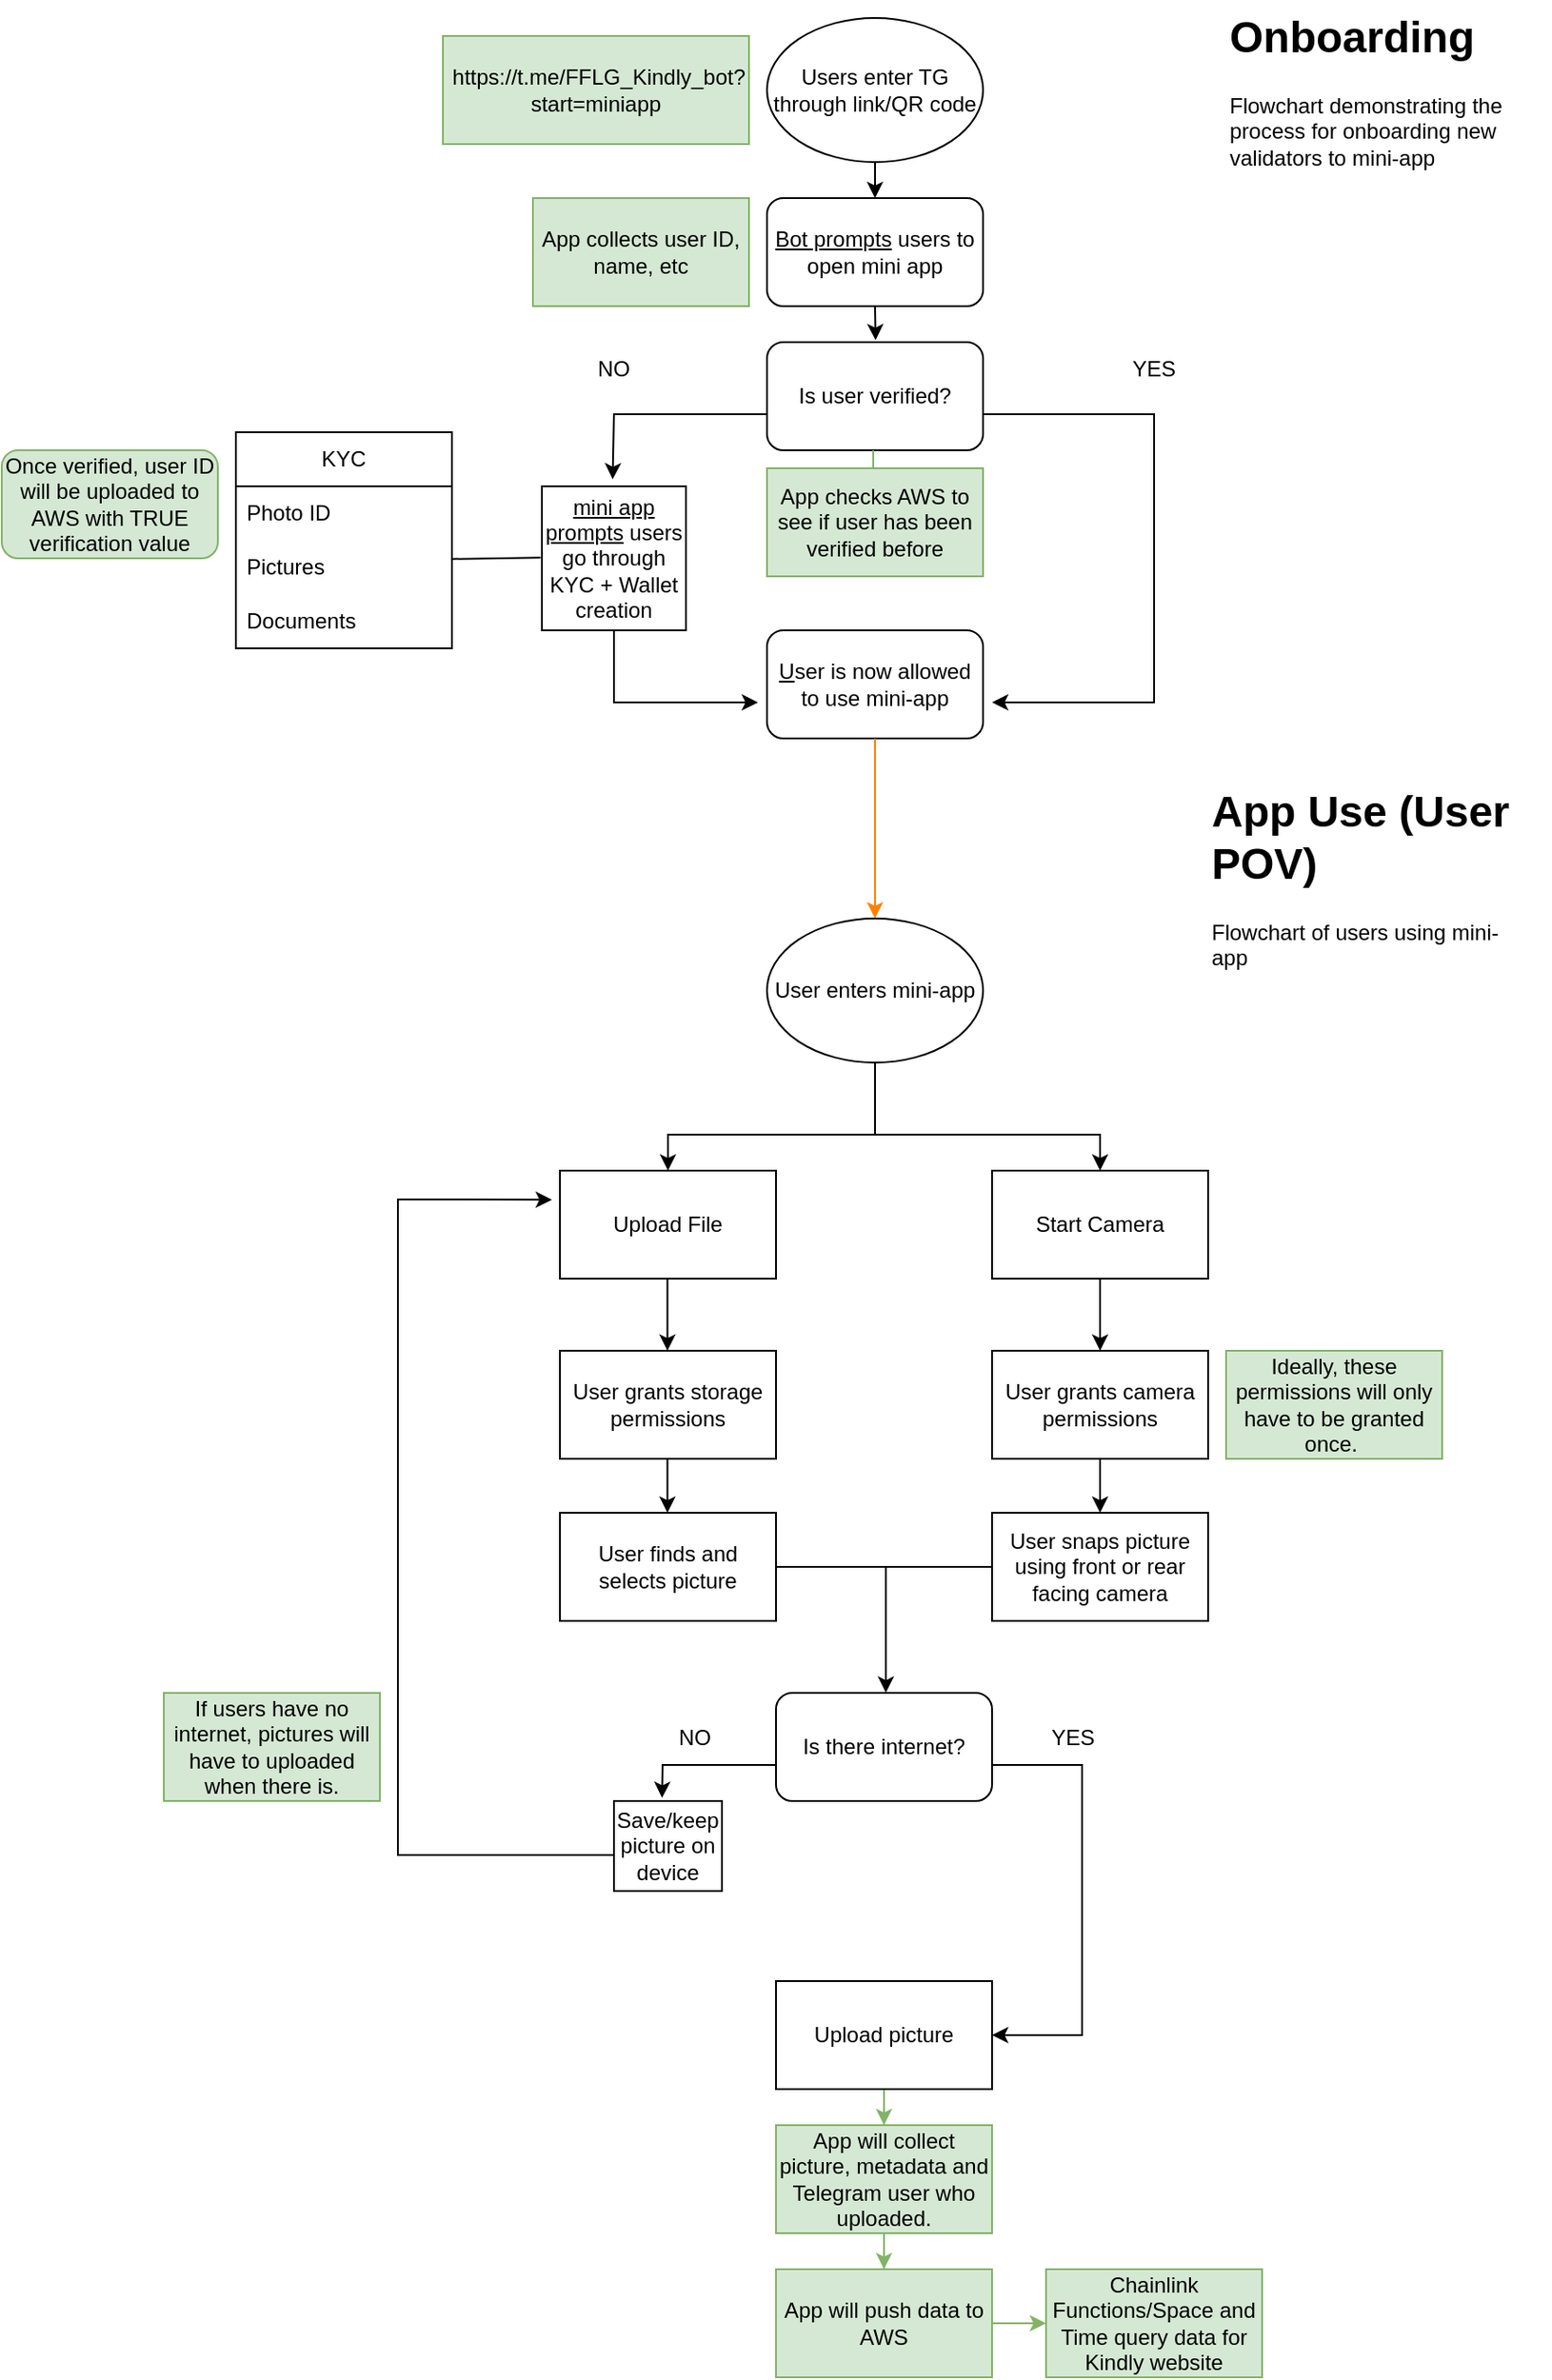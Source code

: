 <mxfile version="24.3.1" type="github" pages="2">
  <diagram name="Page-1" id="pBbTRJXqXZo4k6cFpGII">
    <mxGraphModel dx="2284" dy="786" grid="1" gridSize="10" guides="1" tooltips="1" connect="1" arrows="1" fold="1" page="1" pageScale="1" pageWidth="850" pageHeight="1400" math="0" shadow="0">
      <root>
        <mxCell id="0" />
        <mxCell id="1" parent="0" />
        <mxCell id="UGfW0L7oNal3inAN7M51-1" value="Users enter TG through link/QR code" style="ellipse;whiteSpace=wrap;html=1;" parent="1" vertex="1">
          <mxGeometry x="365" y="20" width="120" height="80" as="geometry" />
        </mxCell>
        <mxCell id="UGfW0L7oNal3inAN7M51-2" value="" style="endArrow=classic;html=1;rounded=0;" parent="1" edge="1">
          <mxGeometry width="50" height="50" relative="1" as="geometry">
            <mxPoint x="425" y="100" as="sourcePoint" />
            <mxPoint x="425" y="120" as="targetPoint" />
          </mxGeometry>
        </mxCell>
        <mxCell id="UGfW0L7oNal3inAN7M51-3" value="Is user verified?" style="rounded=1;whiteSpace=wrap;html=1;" parent="1" vertex="1">
          <mxGeometry x="365" y="200" width="120" height="60" as="geometry" />
        </mxCell>
        <mxCell id="UGfW0L7oNal3inAN7M51-4" value="YES" style="text;html=1;align=center;verticalAlign=middle;whiteSpace=wrap;rounded=0;" parent="1" vertex="1">
          <mxGeometry x="550" y="200" width="60" height="30" as="geometry" />
        </mxCell>
        <mxCell id="UGfW0L7oNal3inAN7M51-5" value="NO" style="text;html=1;align=center;verticalAlign=middle;whiteSpace=wrap;rounded=0;" parent="1" vertex="1">
          <mxGeometry x="250" y="200" width="60" height="30" as="geometry" />
        </mxCell>
        <mxCell id="UGfW0L7oNal3inAN7M51-7" value="" style="endArrow=classic;html=1;rounded=0;" parent="1" edge="1">
          <mxGeometry width="50" height="50" relative="1" as="geometry">
            <mxPoint x="485" y="240" as="sourcePoint" />
            <mxPoint x="490" y="400" as="targetPoint" />
            <Array as="points">
              <mxPoint x="580" y="240" />
              <mxPoint x="580" y="400" />
            </Array>
          </mxGeometry>
        </mxCell>
        <mxCell id="UGfW0L7oNal3inAN7M51-8" value="&lt;u&gt;mini app prompts&lt;/u&gt; users go through KYC + Wallet creation" style="whiteSpace=wrap;html=1;aspect=fixed;" parent="1" vertex="1">
          <mxGeometry x="240" y="280" width="80" height="80" as="geometry" />
        </mxCell>
        <mxCell id="UGfW0L7oNal3inAN7M51-9" value="" style="endArrow=classic;html=1;rounded=0;entryX=0.491;entryY=-0.048;entryDx=0;entryDy=0;entryPerimeter=0;" parent="1" target="UGfW0L7oNal3inAN7M51-8" edge="1">
          <mxGeometry width="50" height="50" relative="1" as="geometry">
            <mxPoint x="365" y="240" as="sourcePoint" />
            <mxPoint x="415" y="190" as="targetPoint" />
            <Array as="points">
              <mxPoint x="280" y="240" />
            </Array>
          </mxGeometry>
        </mxCell>
        <mxCell id="UGfW0L7oNal3inAN7M51-10" value="KYC" style="swimlane;fontStyle=0;childLayout=stackLayout;horizontal=1;startSize=30;horizontalStack=0;resizeParent=1;resizeParentMax=0;resizeLast=0;collapsible=1;marginBottom=0;whiteSpace=wrap;html=1;" parent="1" vertex="1">
          <mxGeometry x="70" y="250" width="120" height="120" as="geometry" />
        </mxCell>
        <mxCell id="UGfW0L7oNal3inAN7M51-11" value="Photo ID" style="text;strokeColor=none;fillColor=none;align=left;verticalAlign=middle;spacingLeft=4;spacingRight=4;overflow=hidden;points=[[0,0.5],[1,0.5]];portConstraint=eastwest;rotatable=0;whiteSpace=wrap;html=1;" parent="UGfW0L7oNal3inAN7M51-10" vertex="1">
          <mxGeometry y="30" width="120" height="30" as="geometry" />
        </mxCell>
        <mxCell id="UGfW0L7oNal3inAN7M51-12" value="Pictures" style="text;strokeColor=none;fillColor=none;align=left;verticalAlign=middle;spacingLeft=4;spacingRight=4;overflow=hidden;points=[[0,0.5],[1,0.5]];portConstraint=eastwest;rotatable=0;whiteSpace=wrap;html=1;" parent="UGfW0L7oNal3inAN7M51-10" vertex="1">
          <mxGeometry y="60" width="120" height="30" as="geometry" />
        </mxCell>
        <mxCell id="UGfW0L7oNal3inAN7M51-13" value="Documents" style="text;strokeColor=none;fillColor=none;align=left;verticalAlign=middle;spacingLeft=4;spacingRight=4;overflow=hidden;points=[[0,0.5],[1,0.5]];portConstraint=eastwest;rotatable=0;whiteSpace=wrap;html=1;" parent="UGfW0L7oNal3inAN7M51-10" vertex="1">
          <mxGeometry y="90" width="120" height="30" as="geometry" />
        </mxCell>
        <mxCell id="UGfW0L7oNal3inAN7M51-14" value="" style="endArrow=none;html=1;rounded=0;entryX=-0.009;entryY=0.616;entryDx=0;entryDy=0;entryPerimeter=0;" parent="1" edge="1">
          <mxGeometry width="50" height="50" relative="1" as="geometry">
            <mxPoint x="190" y="320.36" as="sourcePoint" />
            <mxPoint x="239.28" y="319.64" as="targetPoint" />
          </mxGeometry>
        </mxCell>
        <mxCell id="UGfW0L7oNal3inAN7M51-15" value="&lt;u&gt;U&lt;/u&gt;ser is now allowed to use mini-app" style="rounded=1;whiteSpace=wrap;html=1;" parent="1" vertex="1">
          <mxGeometry x="365" y="360" width="120" height="60" as="geometry" />
        </mxCell>
        <mxCell id="UGfW0L7oNal3inAN7M51-16" value="" style="endArrow=classic;html=1;rounded=0;" parent="1" edge="1">
          <mxGeometry width="50" height="50" relative="1" as="geometry">
            <mxPoint x="280" y="360" as="sourcePoint" />
            <mxPoint x="360" y="400" as="targetPoint" />
            <Array as="points">
              <mxPoint x="280" y="400" />
            </Array>
          </mxGeometry>
        </mxCell>
        <mxCell id="UGfW0L7oNal3inAN7M51-17" value="&lt;h1 style=&quot;margin-top: 0px;&quot;&gt;Onboarding&lt;/h1&gt;&lt;p&gt;Flowchart demonstrating the process for onboarding new validators to mini-app&lt;/p&gt;" style="text;html=1;whiteSpace=wrap;overflow=hidden;rounded=0;" parent="1" vertex="1">
          <mxGeometry x="620" y="10" width="180" height="120" as="geometry" />
        </mxCell>
        <mxCell id="UGfW0L7oNal3inAN7M51-18" value="" style="endArrow=classic;html=1;rounded=0;fillColor=#FF8000;strokeColor=#FF8000;" parent="1" edge="1">
          <mxGeometry width="50" height="50" relative="1" as="geometry">
            <mxPoint x="425" y="420" as="sourcePoint" />
            <mxPoint x="425" y="520" as="targetPoint" />
          </mxGeometry>
        </mxCell>
        <mxCell id="UGfW0L7oNal3inAN7M51-19" value="&lt;h1 style=&quot;margin-top: 0px;&quot;&gt;App Use (User POV)&lt;/h1&gt;&lt;p&gt;Flowchart of users using mini-app&lt;/p&gt;" style="text;html=1;whiteSpace=wrap;overflow=hidden;rounded=0;" parent="1" vertex="1">
          <mxGeometry x="610" y="440" width="180" height="120" as="geometry" />
        </mxCell>
        <mxCell id="UGfW0L7oNal3inAN7M51-21" value="User enters mini-app" style="ellipse;whiteSpace=wrap;html=1;" parent="1" vertex="1">
          <mxGeometry x="365" y="520" width="120" height="80" as="geometry" />
        </mxCell>
        <mxCell id="UGfW0L7oNal3inAN7M51-22" value="" style="endArrow=classic;html=1;rounded=0;entryX=0.5;entryY=0;entryDx=0;entryDy=0;" parent="1" target="6Sj1fqQ_iFhuGv7eRnGK-1" edge="1">
          <mxGeometry width="50" height="50" relative="1" as="geometry">
            <mxPoint x="425" y="600" as="sourcePoint" />
            <mxPoint x="425" y="660" as="targetPoint" />
            <Array as="points">
              <mxPoint x="425" y="640" />
              <mxPoint x="310" y="640" />
            </Array>
          </mxGeometry>
        </mxCell>
        <mxCell id="6Sj1fqQ_iFhuGv7eRnGK-1" value="Upload File" style="rounded=0;whiteSpace=wrap;html=1;" parent="1" vertex="1">
          <mxGeometry x="250" y="660" width="120" height="60" as="geometry" />
        </mxCell>
        <mxCell id="6Sj1fqQ_iFhuGv7eRnGK-2" value="Start Camera" style="rounded=0;whiteSpace=wrap;html=1;" parent="1" vertex="1">
          <mxGeometry x="490" y="660" width="120" height="60" as="geometry" />
        </mxCell>
        <mxCell id="6Sj1fqQ_iFhuGv7eRnGK-3" value="" style="endArrow=classic;html=1;rounded=0;entryX=0.5;entryY=0;entryDx=0;entryDy=0;" parent="1" target="6Sj1fqQ_iFhuGv7eRnGK-2" edge="1">
          <mxGeometry width="50" height="50" relative="1" as="geometry">
            <mxPoint x="425" y="640" as="sourcePoint" />
            <mxPoint x="475" y="590" as="targetPoint" />
            <Array as="points">
              <mxPoint x="550" y="640" />
            </Array>
          </mxGeometry>
        </mxCell>
        <mxCell id="6Sj1fqQ_iFhuGv7eRnGK-5" value="" style="endArrow=classic;html=1;rounded=0;" parent="1" edge="1">
          <mxGeometry width="50" height="50" relative="1" as="geometry">
            <mxPoint x="550" y="720" as="sourcePoint" />
            <mxPoint x="550" y="760" as="targetPoint" />
          </mxGeometry>
        </mxCell>
        <mxCell id="6Sj1fqQ_iFhuGv7eRnGK-7" value="" style="endArrow=classic;html=1;rounded=0;" parent="1" edge="1">
          <mxGeometry width="50" height="50" relative="1" as="geometry">
            <mxPoint x="309.71" y="720" as="sourcePoint" />
            <mxPoint x="309.71" y="760" as="targetPoint" />
          </mxGeometry>
        </mxCell>
        <mxCell id="6Sj1fqQ_iFhuGv7eRnGK-9" value="User snaps picture using front or rear facing camera" style="rounded=0;whiteSpace=wrap;html=1;" parent="1" vertex="1">
          <mxGeometry x="490" y="850" width="120" height="60" as="geometry" />
        </mxCell>
        <mxCell id="6Sj1fqQ_iFhuGv7eRnGK-10" value="Is there internet?" style="rounded=1;whiteSpace=wrap;html=1;" parent="1" vertex="1">
          <mxGeometry x="370" y="950" width="120" height="60" as="geometry" />
        </mxCell>
        <mxCell id="6Sj1fqQ_iFhuGv7eRnGK-12" value="YES" style="text;html=1;align=center;verticalAlign=middle;whiteSpace=wrap;rounded=0;" parent="1" vertex="1">
          <mxGeometry x="505" y="960" width="60" height="30" as="geometry" />
        </mxCell>
        <mxCell id="6Sj1fqQ_iFhuGv7eRnGK-13" value="NO" style="text;html=1;align=center;verticalAlign=middle;whiteSpace=wrap;rounded=0;" parent="1" vertex="1">
          <mxGeometry x="295" y="960" width="60" height="30" as="geometry" />
        </mxCell>
        <mxCell id="6Sj1fqQ_iFhuGv7eRnGK-14" value="Save/keep picture on device" style="rounded=0;whiteSpace=wrap;html=1;" parent="1" vertex="1">
          <mxGeometry x="280" y="1010" width="60" height="50" as="geometry" />
        </mxCell>
        <mxCell id="6Sj1fqQ_iFhuGv7eRnGK-15" value="" style="endArrow=classic;html=1;rounded=0;entryX=0.445;entryY=-0.034;entryDx=0;entryDy=0;entryPerimeter=0;" parent="1" target="6Sj1fqQ_iFhuGv7eRnGK-14" edge="1">
          <mxGeometry width="50" height="50" relative="1" as="geometry">
            <mxPoint x="370" y="990" as="sourcePoint" />
            <mxPoint x="280" y="990" as="targetPoint" />
            <Array as="points">
              <mxPoint x="307" y="990" />
            </Array>
          </mxGeometry>
        </mxCell>
        <mxCell id="XuTQuPKD8NLD_KfWBNeu-7" value="" style="edgeStyle=orthogonalEdgeStyle;rounded=0;orthogonalLoop=1;jettySize=auto;html=1;fillColor=#d5e8d4;strokeColor=#82b366;" edge="1" parent="1" source="6Sj1fqQ_iFhuGv7eRnGK-16" target="XuTQuPKD8NLD_KfWBNeu-6">
          <mxGeometry relative="1" as="geometry" />
        </mxCell>
        <mxCell id="6Sj1fqQ_iFhuGv7eRnGK-16" value="Upload picture" style="rounded=0;whiteSpace=wrap;html=1;" parent="1" vertex="1">
          <mxGeometry x="370" y="1110" width="120" height="60" as="geometry" />
        </mxCell>
        <mxCell id="6Sj1fqQ_iFhuGv7eRnGK-17" value="User grants storage permissions" style="rounded=0;whiteSpace=wrap;html=1;" parent="1" vertex="1">
          <mxGeometry x="250" y="760" width="120" height="60" as="geometry" />
        </mxCell>
        <mxCell id="6Sj1fqQ_iFhuGv7eRnGK-18" value="User grants camera permissions" style="rounded=0;whiteSpace=wrap;html=1;" parent="1" vertex="1">
          <mxGeometry x="490" y="760" width="120" height="60" as="geometry" />
        </mxCell>
        <mxCell id="6Sj1fqQ_iFhuGv7eRnGK-19" value="" style="endArrow=classic;html=1;rounded=0;" parent="1" edge="1">
          <mxGeometry width="50" height="50" relative="1" as="geometry">
            <mxPoint x="490" y="990" as="sourcePoint" />
            <mxPoint x="490" y="1140" as="targetPoint" />
            <Array as="points">
              <mxPoint x="540" y="990" />
              <mxPoint x="540" y="1140" />
            </Array>
          </mxGeometry>
        </mxCell>
        <mxCell id="6Sj1fqQ_iFhuGv7eRnGK-20" value="User finds and selects picture" style="rounded=0;whiteSpace=wrap;html=1;" parent="1" vertex="1">
          <mxGeometry x="250" y="850" width="120" height="60" as="geometry" />
        </mxCell>
        <mxCell id="6Sj1fqQ_iFhuGv7eRnGK-22" value="" style="endArrow=none;html=1;rounded=0;entryX=0;entryY=0.5;entryDx=0;entryDy=0;" parent="1" target="6Sj1fqQ_iFhuGv7eRnGK-9" edge="1">
          <mxGeometry width="50" height="50" relative="1" as="geometry">
            <mxPoint x="370" y="880" as="sourcePoint" />
            <mxPoint x="420" y="830" as="targetPoint" />
          </mxGeometry>
        </mxCell>
        <mxCell id="6Sj1fqQ_iFhuGv7eRnGK-23" value="" style="endArrow=classic;html=1;rounded=0;entryX=0.417;entryY=-0.002;entryDx=0;entryDy=0;entryPerimeter=0;" parent="1" edge="1">
          <mxGeometry width="50" height="50" relative="1" as="geometry">
            <mxPoint x="431.04" y="880" as="sourcePoint" />
            <mxPoint x="431.04" y="949.88" as="targetPoint" />
          </mxGeometry>
        </mxCell>
        <mxCell id="6Sj1fqQ_iFhuGv7eRnGK-25" value="" style="endArrow=classic;html=1;rounded=0;entryX=-0.037;entryY=0.269;entryDx=0;entryDy=0;entryPerimeter=0;" parent="1" target="6Sj1fqQ_iFhuGv7eRnGK-1" edge="1">
          <mxGeometry width="50" height="50" relative="1" as="geometry">
            <mxPoint x="280" y="1040" as="sourcePoint" />
            <mxPoint x="330" y="990" as="targetPoint" />
            <Array as="points">
              <mxPoint x="160" y="1040" />
              <mxPoint x="160" y="676" />
            </Array>
          </mxGeometry>
        </mxCell>
        <mxCell id="6Sj1fqQ_iFhuGv7eRnGK-26" value="" style="endArrow=classic;html=1;rounded=0;" parent="1" edge="1">
          <mxGeometry width="50" height="50" relative="1" as="geometry">
            <mxPoint x="309.71" y="820" as="sourcePoint" />
            <mxPoint x="309.71" y="850" as="targetPoint" />
          </mxGeometry>
        </mxCell>
        <mxCell id="6Sj1fqQ_iFhuGv7eRnGK-27" value="" style="endArrow=classic;html=1;rounded=0;" parent="1" edge="1">
          <mxGeometry width="50" height="50" relative="1" as="geometry">
            <mxPoint x="550" y="820" as="sourcePoint" />
            <mxPoint x="550" y="850" as="targetPoint" />
          </mxGeometry>
        </mxCell>
        <mxCell id="rScFJiCQIO2Z0ZbC8PLi-1" value="&lt;u&gt;Bot prompts&lt;/u&gt;&amp;nbsp;users to open mini app" style="rounded=1;whiteSpace=wrap;html=1;" vertex="1" parent="1">
          <mxGeometry x="365" y="120" width="120" height="60" as="geometry" />
        </mxCell>
        <mxCell id="rScFJiCQIO2Z0ZbC8PLi-2" value="" style="endArrow=classic;html=1;rounded=0;entryX=0.461;entryY=-0.018;entryDx=0;entryDy=0;entryPerimeter=0;" edge="1" parent="1">
          <mxGeometry width="50" height="50" relative="1" as="geometry">
            <mxPoint x="425" y="180" as="sourcePoint" />
            <mxPoint x="425.32" y="198.92" as="targetPoint" />
          </mxGeometry>
        </mxCell>
        <mxCell id="v7QlKK7ffQgxJ89KQDe1-1" value="&amp;nbsp;https://t.me/FFLG_Kindly_bot?start=miniapp" style="rounded=0;whiteSpace=wrap;html=1;fillColor=#d5e8d4;strokeColor=#82b366;" vertex="1" parent="1">
          <mxGeometry x="185" y="30" width="170" height="60" as="geometry" />
        </mxCell>
        <mxCell id="FoVrwRLHM8cu8uWbEz_u-1" value="App collects user ID, name, etc" style="rounded=0;whiteSpace=wrap;html=1;fillColor=#d5e8d4;strokeColor=#82b366;" vertex="1" parent="1">
          <mxGeometry x="235" y="120" width="120" height="60" as="geometry" />
        </mxCell>
        <mxCell id="1RscxfQDI9xdakKsmnbH-1" value="Once verified, user ID will be uploaded to AWS with TRUE verification value" style="rounded=1;whiteSpace=wrap;html=1;fillColor=#d5e8d4;strokeColor=#82b366;" vertex="1" parent="1">
          <mxGeometry x="-60" y="260" width="120" height="60" as="geometry" />
        </mxCell>
        <mxCell id="XuTQuPKD8NLD_KfWBNeu-2" value="" style="endArrow=none;html=1;rounded=0;fillColor=#d5e8d4;strokeColor=#82b366;" edge="1" parent="1">
          <mxGeometry width="50" height="50" relative="1" as="geometry">
            <mxPoint x="424" y="310" as="sourcePoint" />
            <mxPoint x="424" y="260" as="targetPoint" />
          </mxGeometry>
        </mxCell>
        <mxCell id="XuTQuPKD8NLD_KfWBNeu-1" value="App checks AWS to see if user has been verified before" style="rounded=0;whiteSpace=wrap;html=1;fillColor=#d5e8d4;strokeColor=#82b366;" vertex="1" parent="1">
          <mxGeometry x="365" y="270" width="120" height="60" as="geometry" />
        </mxCell>
        <mxCell id="XuTQuPKD8NLD_KfWBNeu-3" value="Ideally, these permissions will only have to be granted once.&amp;nbsp;" style="rounded=0;whiteSpace=wrap;html=1;fillColor=#d5e8d4;strokeColor=#82b366;" vertex="1" parent="1">
          <mxGeometry x="620" y="760" width="120" height="60" as="geometry" />
        </mxCell>
        <mxCell id="XuTQuPKD8NLD_KfWBNeu-4" value="If users have no internet, pictures will have to uploaded when there is." style="rounded=0;whiteSpace=wrap;html=1;fillColor=#d5e8d4;strokeColor=#82b366;" vertex="1" parent="1">
          <mxGeometry x="30" y="950" width="120" height="60" as="geometry" />
        </mxCell>
        <mxCell id="XuTQuPKD8NLD_KfWBNeu-9" value="" style="edgeStyle=orthogonalEdgeStyle;rounded=0;orthogonalLoop=1;jettySize=auto;html=1;fillColor=#d5e8d4;strokeColor=#82b366;" edge="1" parent="1" source="XuTQuPKD8NLD_KfWBNeu-6" target="XuTQuPKD8NLD_KfWBNeu-8">
          <mxGeometry relative="1" as="geometry" />
        </mxCell>
        <mxCell id="XuTQuPKD8NLD_KfWBNeu-6" value="App will collect picture, metadata and Telegram user who uploaded." style="whiteSpace=wrap;html=1;rounded=0;fillColor=#d5e8d4;strokeColor=#82b366;" vertex="1" parent="1">
          <mxGeometry x="370" y="1190" width="120" height="60" as="geometry" />
        </mxCell>
        <mxCell id="XuTQuPKD8NLD_KfWBNeu-11" value="" style="edgeStyle=orthogonalEdgeStyle;rounded=0;orthogonalLoop=1;jettySize=auto;html=1;fillColor=#d5e8d4;strokeColor=#82b366;" edge="1" parent="1" source="XuTQuPKD8NLD_KfWBNeu-8" target="XuTQuPKD8NLD_KfWBNeu-10">
          <mxGeometry relative="1" as="geometry" />
        </mxCell>
        <mxCell id="XuTQuPKD8NLD_KfWBNeu-8" value="App will push data to AWS" style="whiteSpace=wrap;html=1;rounded=0;fillColor=#d5e8d4;strokeColor=#82b366;" vertex="1" parent="1">
          <mxGeometry x="370" y="1270" width="120" height="60" as="geometry" />
        </mxCell>
        <mxCell id="XuTQuPKD8NLD_KfWBNeu-10" value="Chainlink Functions/Space and Time query data for Kindly website" style="whiteSpace=wrap;html=1;rounded=0;fillColor=#d5e8d4;strokeColor=#82b366;" vertex="1" parent="1">
          <mxGeometry x="520" y="1270" width="120" height="60" as="geometry" />
        </mxCell>
      </root>
    </mxGraphModel>
  </diagram>
  <diagram id="-c9wPymRUNJhU-kyO57Z" name="Page-2">
    <mxGraphModel dx="1434" dy="786" grid="1" gridSize="10" guides="1" tooltips="1" connect="1" arrows="1" fold="1" page="1" pageScale="1" pageWidth="850" pageHeight="1400" math="0" shadow="0">
      <root>
        <mxCell id="0" />
        <mxCell id="1" parent="0" />
        <mxCell id="cemma6CzMpCikatWq6si-1" value="&lt;h1 style=&quot;margin-top: 0px;&quot;&gt;Onboarding (Technical)&lt;/h1&gt;&lt;p&gt;Technical version of flow process&lt;/p&gt;" style="text;html=1;whiteSpace=wrap;overflow=hidden;rounded=0;" vertex="1" parent="1">
          <mxGeometry x="590" y="20" width="180" height="120" as="geometry" />
        </mxCell>
        <mxCell id="cemma6CzMpCikatWq6si-2" value="User is invited to TG through link/QR code" style="ellipse;whiteSpace=wrap;html=1;" vertex="1" parent="1">
          <mxGeometry x="350" y="20" width="120" height="80" as="geometry" />
        </mxCell>
        <mxCell id="cemma6CzMpCikatWq6si-3" value="&amp;nbsp;https://t.me/FFLG_Kindly_bot?start=miniapp" style="rounded=0;whiteSpace=wrap;html=1;fillColor=#d5e8d4;strokeColor=#82b366;" vertex="1" parent="1">
          <mxGeometry x="110" y="30" width="170" height="60" as="geometry" />
        </mxCell>
        <mxCell id="cemma6CzMpCikatWq6si-5" value="" style="endArrow=classic;html=1;rounded=0;" edge="1" parent="1">
          <mxGeometry width="50" height="50" relative="1" as="geometry">
            <mxPoint x="409.5" y="100" as="sourcePoint" />
            <mxPoint x="410" y="140" as="targetPoint" />
          </mxGeometry>
        </mxCell>
        <mxCell id="cemma6CzMpCikatWq6si-6" value="User opens mini app.&amp;nbsp;" style="rounded=1;whiteSpace=wrap;html=1;" vertex="1" parent="1">
          <mxGeometry x="350" y="140" width="120" height="60" as="geometry" />
        </mxCell>
        <mxCell id="cemma6CzMpCikatWq6si-8" value="" style="endArrow=classic;html=1;rounded=0;exitX=0.5;exitY=1;exitDx=0;exitDy=0;" edge="1" parent="1" source="cemma6CzMpCikatWq6si-6">
          <mxGeometry width="50" height="50" relative="1" as="geometry">
            <mxPoint x="409.5" y="360" as="sourcePoint" />
            <mxPoint x="409.5" y="250" as="targetPoint" />
          </mxGeometry>
        </mxCell>
        <mxCell id="KsV1zAsqcvZMEjQ52RBZ-1" value="Is user verified?" style="rounded=1;whiteSpace=wrap;html=1;" vertex="1" parent="1">
          <mxGeometry x="345" y="250" width="120" height="60" as="geometry" />
        </mxCell>
        <mxCell id="KsV1zAsqcvZMEjQ52RBZ-2" value="YES" style="text;html=1;align=center;verticalAlign=middle;whiteSpace=wrap;rounded=0;" vertex="1" parent="1">
          <mxGeometry x="530" y="250" width="60" height="30" as="geometry" />
        </mxCell>
        <mxCell id="KsV1zAsqcvZMEjQ52RBZ-3" value="NO" style="text;html=1;align=center;verticalAlign=middle;whiteSpace=wrap;rounded=0;" vertex="1" parent="1">
          <mxGeometry x="230" y="250" width="60" height="30" as="geometry" />
        </mxCell>
        <mxCell id="KsV1zAsqcvZMEjQ52RBZ-4" value="" style="endArrow=classic;html=1;rounded=0;" edge="1" parent="1">
          <mxGeometry width="50" height="50" relative="1" as="geometry">
            <mxPoint x="465" y="290" as="sourcePoint" />
            <mxPoint x="470" y="450" as="targetPoint" />
            <Array as="points">
              <mxPoint x="560" y="290" />
              <mxPoint x="560" y="450" />
            </Array>
          </mxGeometry>
        </mxCell>
        <mxCell id="KsV1zAsqcvZMEjQ52RBZ-5" value="&lt;u&gt;mini app prompts&lt;/u&gt; users go through KYC + Wallet creation" style="whiteSpace=wrap;html=1;aspect=fixed;" vertex="1" parent="1">
          <mxGeometry x="220" y="330" width="80" height="80" as="geometry" />
        </mxCell>
        <mxCell id="KsV1zAsqcvZMEjQ52RBZ-6" value="" style="endArrow=classic;html=1;rounded=0;entryX=0.491;entryY=-0.048;entryDx=0;entryDy=0;entryPerimeter=0;" edge="1" parent="1" target="KsV1zAsqcvZMEjQ52RBZ-5">
          <mxGeometry width="50" height="50" relative="1" as="geometry">
            <mxPoint x="345" y="290" as="sourcePoint" />
            <mxPoint x="395" y="240" as="targetPoint" />
            <Array as="points">
              <mxPoint x="260" y="290" />
            </Array>
          </mxGeometry>
        </mxCell>
        <mxCell id="KsV1zAsqcvZMEjQ52RBZ-7" value="" style="endArrow=none;html=1;rounded=0;entryX=-0.009;entryY=0.616;entryDx=0;entryDy=0;entryPerimeter=0;" edge="1" parent="1">
          <mxGeometry width="50" height="50" relative="1" as="geometry">
            <mxPoint x="170" y="370.36" as="sourcePoint" />
            <mxPoint x="219.28" y="369.64" as="targetPoint" />
          </mxGeometry>
        </mxCell>
        <mxCell id="KsV1zAsqcvZMEjQ52RBZ-8" value="&lt;u&gt;U&lt;/u&gt;ser is now allowed to use mini-app" style="rounded=1;whiteSpace=wrap;html=1;" vertex="1" parent="1">
          <mxGeometry x="345" y="410" width="120" height="60" as="geometry" />
        </mxCell>
        <mxCell id="KsV1zAsqcvZMEjQ52RBZ-9" value="" style="endArrow=classic;html=1;rounded=0;" edge="1" parent="1">
          <mxGeometry width="50" height="50" relative="1" as="geometry">
            <mxPoint x="260" y="410" as="sourcePoint" />
            <mxPoint x="340" y="450" as="targetPoint" />
            <Array as="points">
              <mxPoint x="260" y="450" />
            </Array>
          </mxGeometry>
        </mxCell>
        <mxCell id="KsV1zAsqcvZMEjQ52RBZ-11" value="App collects user ID, name, etc" style="rounded=0;whiteSpace=wrap;html=1;fillColor=#d5e8d4;strokeColor=#82b366;" vertex="1" parent="1">
          <mxGeometry x="135" y="140" width="120" height="60" as="geometry" />
        </mxCell>
        <mxCell id="KsV1zAsqcvZMEjQ52RBZ-12" value="App checks AWS to see if user has been verified before" style="rounded=0;whiteSpace=wrap;html=1;fillColor=#d5e8d4;strokeColor=#82b366;" vertex="1" parent="1">
          <mxGeometry x="345" y="320" width="120" height="60" as="geometry" />
        </mxCell>
        <mxCell id="KsV1zAsqcvZMEjQ52RBZ-13" value="Once verified, user ID will be uploaded to AWS with TRUE verification value" style="rounded=1;whiteSpace=wrap;html=1;" vertex="1" parent="1">
          <mxGeometry x="50" y="340" width="120" height="60" as="geometry" />
        </mxCell>
        <mxCell id="84EFyXwPCS9hQIMVp5ae-1" value="" style="endArrow=classic;html=1;rounded=0;fillColor=#ffe6cc;strokeColor=#d79b00;" edge="1" parent="1">
          <mxGeometry width="50" height="50" relative="1" as="geometry">
            <mxPoint x="404.5" y="470" as="sourcePoint" />
            <mxPoint x="405" y="520" as="targetPoint" />
          </mxGeometry>
        </mxCell>
        <mxCell id="84EFyXwPCS9hQIMVp5ae-2" value="User enters mini-app" style="ellipse;whiteSpace=wrap;html=1;" vertex="1" parent="1">
          <mxGeometry x="345" y="520" width="120" height="80" as="geometry" />
        </mxCell>
        <mxCell id="Ix0HZLNp_d4PB9PU8gkS-1" value="Upload File" style="rounded=0;whiteSpace=wrap;html=1;" vertex="1" parent="1">
          <mxGeometry x="250" y="660" width="120" height="60" as="geometry" />
        </mxCell>
        <mxCell id="Ix0HZLNp_d4PB9PU8gkS-2" value="Start Camera" style="rounded=0;whiteSpace=wrap;html=1;" vertex="1" parent="1">
          <mxGeometry x="490" y="660" width="120" height="60" as="geometry" />
        </mxCell>
        <mxCell id="Ix0HZLNp_d4PB9PU8gkS-3" value="" style="endArrow=classic;html=1;rounded=0;entryX=0.5;entryY=0;entryDx=0;entryDy=0;" edge="1" parent="1" target="Ix0HZLNp_d4PB9PU8gkS-2">
          <mxGeometry width="50" height="50" relative="1" as="geometry">
            <mxPoint x="400" y="640" as="sourcePoint" />
            <mxPoint x="475" y="590" as="targetPoint" />
            <Array as="points">
              <mxPoint x="550" y="640" />
            </Array>
          </mxGeometry>
        </mxCell>
        <mxCell id="Ix0HZLNp_d4PB9PU8gkS-4" value="" style="endArrow=classic;html=1;rounded=0;" edge="1" parent="1">
          <mxGeometry width="50" height="50" relative="1" as="geometry">
            <mxPoint x="550" y="720" as="sourcePoint" />
            <mxPoint x="550" y="760" as="targetPoint" />
          </mxGeometry>
        </mxCell>
        <mxCell id="Ix0HZLNp_d4PB9PU8gkS-5" value="" style="endArrow=classic;html=1;rounded=0;" edge="1" parent="1">
          <mxGeometry width="50" height="50" relative="1" as="geometry">
            <mxPoint x="309.71" y="720" as="sourcePoint" />
            <mxPoint x="309.71" y="760" as="targetPoint" />
          </mxGeometry>
        </mxCell>
        <mxCell id="Ix0HZLNp_d4PB9PU8gkS-6" value="User snaps picture using front or rear facing camera" style="rounded=0;whiteSpace=wrap;html=1;" vertex="1" parent="1">
          <mxGeometry x="490" y="850" width="120" height="60" as="geometry" />
        </mxCell>
        <mxCell id="Ix0HZLNp_d4PB9PU8gkS-7" value="Is there internet?" style="rounded=1;whiteSpace=wrap;html=1;" vertex="1" parent="1">
          <mxGeometry x="370" y="950" width="120" height="60" as="geometry" />
        </mxCell>
        <mxCell id="Ix0HZLNp_d4PB9PU8gkS-8" value="YES" style="text;html=1;align=center;verticalAlign=middle;whiteSpace=wrap;rounded=0;" vertex="1" parent="1">
          <mxGeometry x="505" y="960" width="60" height="30" as="geometry" />
        </mxCell>
        <mxCell id="Ix0HZLNp_d4PB9PU8gkS-9" value="NO" style="text;html=1;align=center;verticalAlign=middle;whiteSpace=wrap;rounded=0;" vertex="1" parent="1">
          <mxGeometry x="295" y="960" width="60" height="30" as="geometry" />
        </mxCell>
        <mxCell id="Ix0HZLNp_d4PB9PU8gkS-10" value="Save/keep picture on device" style="rounded=0;whiteSpace=wrap;html=1;" vertex="1" parent="1">
          <mxGeometry x="280" y="1010" width="60" height="50" as="geometry" />
        </mxCell>
        <mxCell id="Ix0HZLNp_d4PB9PU8gkS-11" value="" style="endArrow=classic;html=1;rounded=0;entryX=0.445;entryY=-0.034;entryDx=0;entryDy=0;entryPerimeter=0;" edge="1" parent="1" target="Ix0HZLNp_d4PB9PU8gkS-10">
          <mxGeometry width="50" height="50" relative="1" as="geometry">
            <mxPoint x="370" y="990" as="sourcePoint" />
            <mxPoint x="280" y="990" as="targetPoint" />
            <Array as="points">
              <mxPoint x="307" y="990" />
            </Array>
          </mxGeometry>
        </mxCell>
        <mxCell id="Ix0HZLNp_d4PB9PU8gkS-12" value="Upload picture" style="rounded=0;whiteSpace=wrap;html=1;" vertex="1" parent="1">
          <mxGeometry x="370" y="1110" width="120" height="60" as="geometry" />
        </mxCell>
        <mxCell id="Ix0HZLNp_d4PB9PU8gkS-13" value="User grants storage permissions" style="rounded=0;whiteSpace=wrap;html=1;" vertex="1" parent="1">
          <mxGeometry x="250" y="760" width="120" height="60" as="geometry" />
        </mxCell>
        <mxCell id="Ix0HZLNp_d4PB9PU8gkS-14" value="User grants camera permissions" style="rounded=0;whiteSpace=wrap;html=1;" vertex="1" parent="1">
          <mxGeometry x="490" y="760" width="120" height="60" as="geometry" />
        </mxCell>
        <mxCell id="Ix0HZLNp_d4PB9PU8gkS-15" value="" style="endArrow=classic;html=1;rounded=0;" edge="1" parent="1">
          <mxGeometry width="50" height="50" relative="1" as="geometry">
            <mxPoint x="490" y="990" as="sourcePoint" />
            <mxPoint x="490" y="1140" as="targetPoint" />
            <Array as="points">
              <mxPoint x="540" y="990" />
              <mxPoint x="540" y="1140" />
            </Array>
          </mxGeometry>
        </mxCell>
        <mxCell id="Ix0HZLNp_d4PB9PU8gkS-16" value="User finds and selects picture" style="rounded=0;whiteSpace=wrap;html=1;" vertex="1" parent="1">
          <mxGeometry x="250" y="850" width="120" height="60" as="geometry" />
        </mxCell>
        <mxCell id="Ix0HZLNp_d4PB9PU8gkS-17" value="" style="endArrow=none;html=1;rounded=0;entryX=0;entryY=0.5;entryDx=0;entryDy=0;" edge="1" parent="1" target="Ix0HZLNp_d4PB9PU8gkS-6">
          <mxGeometry width="50" height="50" relative="1" as="geometry">
            <mxPoint x="370" y="880" as="sourcePoint" />
            <mxPoint x="420" y="830" as="targetPoint" />
          </mxGeometry>
        </mxCell>
        <mxCell id="Ix0HZLNp_d4PB9PU8gkS-18" value="" style="endArrow=classic;html=1;rounded=0;entryX=0.417;entryY=-0.002;entryDx=0;entryDy=0;entryPerimeter=0;" edge="1" parent="1">
          <mxGeometry width="50" height="50" relative="1" as="geometry">
            <mxPoint x="431.04" y="880" as="sourcePoint" />
            <mxPoint x="431.04" y="949.88" as="targetPoint" />
          </mxGeometry>
        </mxCell>
        <mxCell id="Ix0HZLNp_d4PB9PU8gkS-19" value="" style="endArrow=classic;html=1;rounded=0;entryX=-0.037;entryY=0.269;entryDx=0;entryDy=0;entryPerimeter=0;" edge="1" parent="1" target="Ix0HZLNp_d4PB9PU8gkS-1">
          <mxGeometry width="50" height="50" relative="1" as="geometry">
            <mxPoint x="280" y="1040" as="sourcePoint" />
            <mxPoint x="330" y="990" as="targetPoint" />
            <Array as="points">
              <mxPoint x="160" y="1040" />
              <mxPoint x="160" y="676" />
            </Array>
          </mxGeometry>
        </mxCell>
        <mxCell id="Ix0HZLNp_d4PB9PU8gkS-20" value="" style="endArrow=classic;html=1;rounded=0;" edge="1" parent="1">
          <mxGeometry width="50" height="50" relative="1" as="geometry">
            <mxPoint x="309.71" y="820" as="sourcePoint" />
            <mxPoint x="309.71" y="850" as="targetPoint" />
          </mxGeometry>
        </mxCell>
        <mxCell id="Ix0HZLNp_d4PB9PU8gkS-21" value="" style="endArrow=classic;html=1;rounded=0;" edge="1" parent="1">
          <mxGeometry width="50" height="50" relative="1" as="geometry">
            <mxPoint x="550" y="820" as="sourcePoint" />
            <mxPoint x="550" y="850" as="targetPoint" />
          </mxGeometry>
        </mxCell>
        <mxCell id="Ix0HZLNp_d4PB9PU8gkS-22" value="" style="endArrow=classic;html=1;rounded=0;entryX=0.45;entryY=-0.083;entryDx=0;entryDy=0;entryPerimeter=0;" edge="1" parent="1" target="Ix0HZLNp_d4PB9PU8gkS-1">
          <mxGeometry width="50" height="50" relative="1" as="geometry">
            <mxPoint x="404.5" y="600" as="sourcePoint" />
            <mxPoint x="405" y="680" as="targetPoint" />
            <Array as="points">
              <mxPoint x="405" y="640" />
              <mxPoint x="304" y="640" />
            </Array>
          </mxGeometry>
        </mxCell>
        <mxCell id="Ix0HZLNp_d4PB9PU8gkS-23" value="" style="endArrow=classic;html=1;rounded=0;" edge="1" parent="1">
          <mxGeometry width="50" height="50" relative="1" as="geometry">
            <mxPoint x="425" y="1170" as="sourcePoint" />
            <mxPoint x="425" y="1240" as="targetPoint" />
          </mxGeometry>
        </mxCell>
      </root>
    </mxGraphModel>
  </diagram>
</mxfile>
